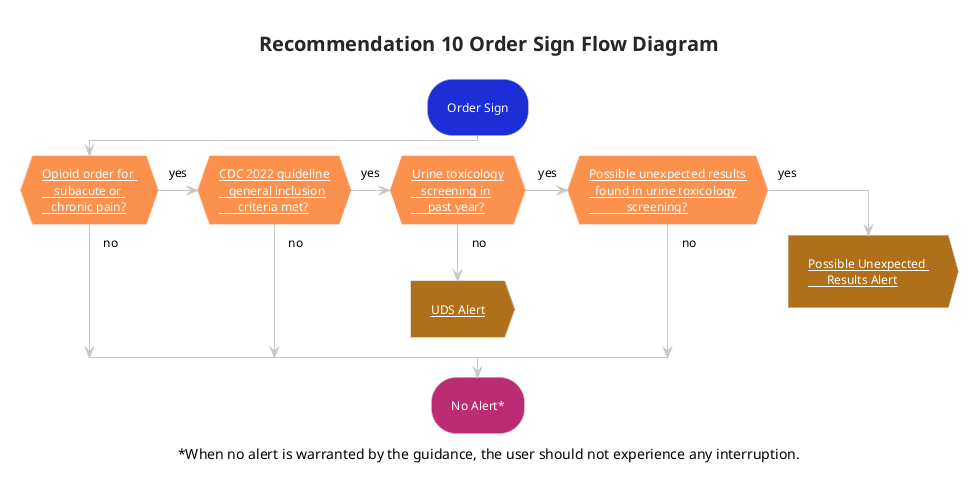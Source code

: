 @startuml flow_rec10_ordersign
!theme carbon-gray
skinparam hyperlinkColor white
<style>
activityDiagram {
 FontColor white
 RoundCorner 50
 arrow {
  FontColor: Black
 }
 diamond {
  BackgroundColor #fc914d
 }
}
</style>
title Recommendation 10 Order Sign Flow Diagram
#1C2ED5:Order Sign; 
if ([[subroutines.html#for-subacute-or-chronic-pain Opioid order for \n    subacute or \n   chronic pain?]]) then (no)
(yes) elseif ([[subroutines.html#cdc-2022-general-inclusion-criteria CDC 2022 guideline\n   general inclusion\n      criteria met?]]) then (no)
(yes) elseif ([[subroutines.html#recommendation-10-urine-toxicology-screening Urine toxicology\n   screening in\n     past year?]]) then (no) 
#b06f19:[[user-interaction-alerts.html#recommendation-10-uds-alert UDS Alert]];<<output>> 
kill
(yes) elseif ([[subroutines.html#recommendation-10-possible-unexpected-results Possible unexpected results\n  found in urine toxicology\n            screening?]]) then (no) 
else (yes) 
#b06f19:[[user-interaction-alerts.html#recommendation-10-possible-unexpected-results-alert Possible Unexpected \n      Results Alert]];<<output>>
kill
endif
#BC2C73:No Alert*;
caption ~*When no alert is warranted by the guidance, the user should not experience any interruption.
@enduml